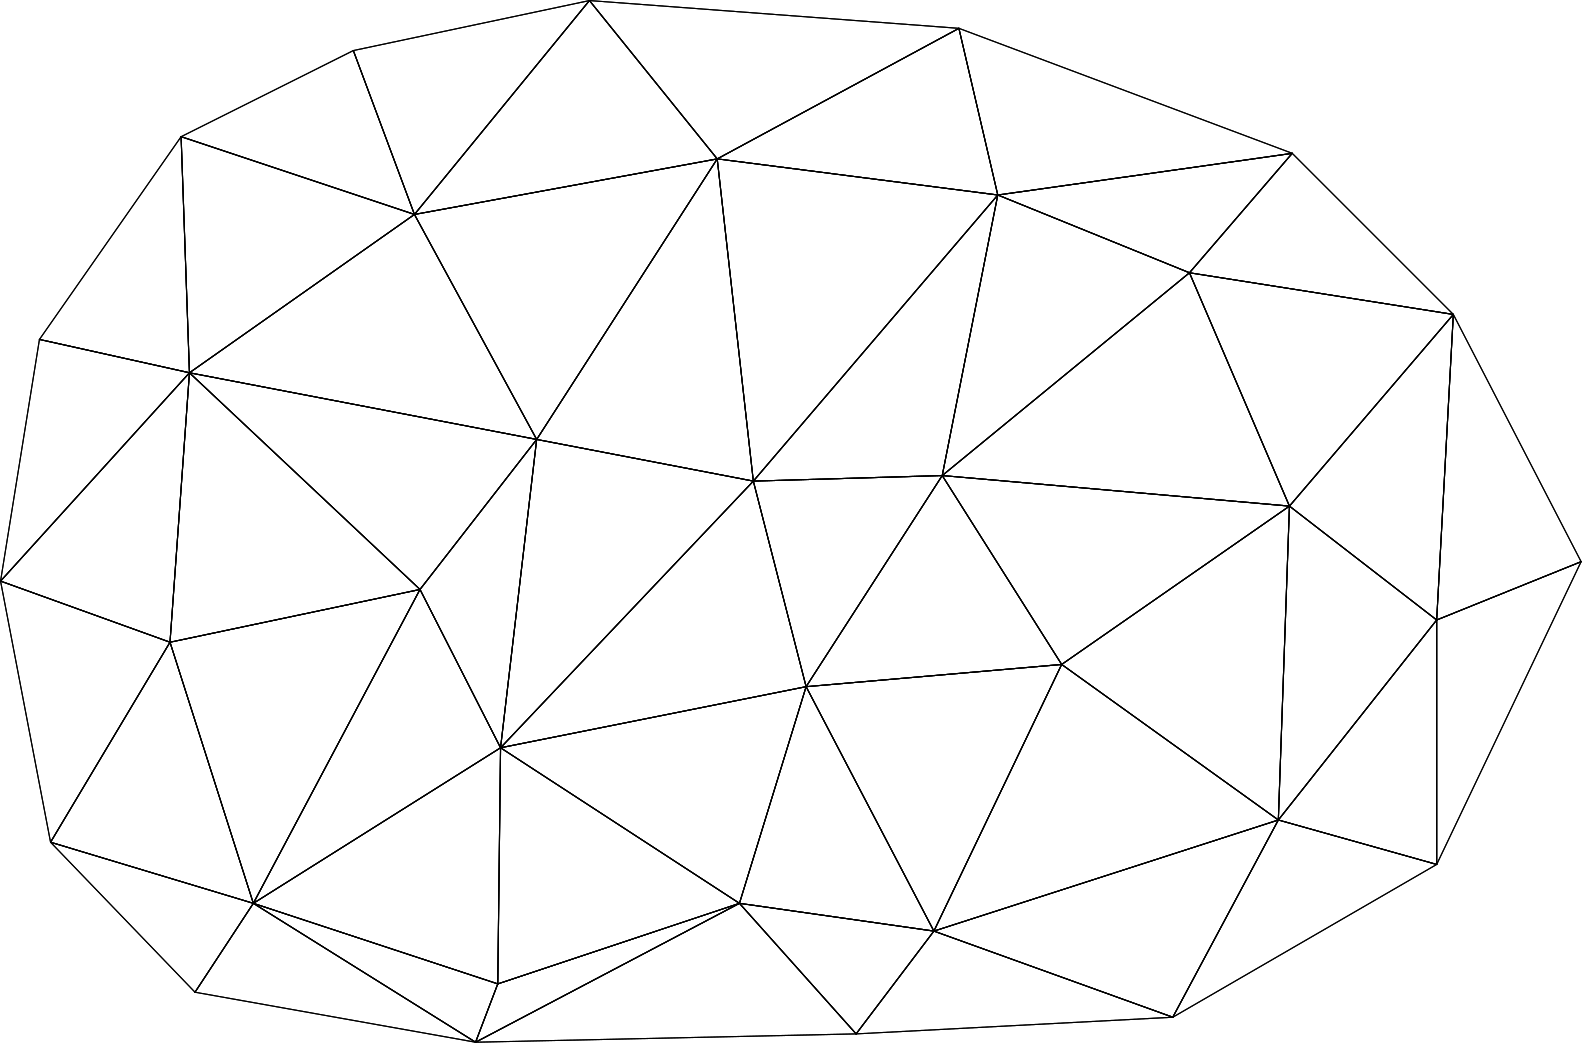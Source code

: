 <?xml version="1.0" encoding="UTF-8" standalone="no"?>
<ipe creator="Ipe 7.2.7" version="70206">
<page>
<path>
72.0 153.0 m
162.0 172.0 l
h
</path>
<path>
72.0 153.0 m
79.0 250.0 l
h
</path>
<path>
72.0 153.0 m
162.0 172.0 l
h
</path>
<path>
72.0 153.0 m
102.0 59.0 l
h
</path>
<path>
72.0 153.0 m
29.0 81.0 l
h
</path>
<path>
72.0 153.0 m
102.0 59.0 l
h
</path>
<path>
72.0 153.0 m
29.0 81.0 l
h
</path>
<path>
72.0 153.0 m
11.0 175.0 l
h
</path>
<path>
72.0 153.0 m
79.0 250.0 l
h
</path>
<path>
72.0 153.0 m
11.0 175.0 l
h
</path>
<path>
25.0 262.0 m
76.0 335.0 l
h
</path>
<path>
25.0 262.0 m
79.0 250.0 l
h
</path>
<path>
25.0 262.0 m
79.0 250.0 l
h
</path>
<path>
25.0 262.0 m
11.0 175.0 l
h
</path>
<path>
534.0 271.0 m
476.0 329.0 l
h
</path>
<path>
534.0 271.0 m
439.0 286.0 l
h
</path>
<path>
534.0 271.0 m
475.0 202.0 l
h
</path>
<path>
534.0 271.0 m
439.0 286.0 l
h
</path>
<path>
534.0 271.0 m
475.0 202.0 l
h
</path>
<path>
534.0 271.0 m
528.0 161.0 l
h
</path>
<path>
534.0 271.0 m
580.0 182.0 l
h
</path>
<path>
534.0 271.0 m
528.0 161.0 l
h
</path>
<path>
347.0 49.0 m
277.0 59.0 l
h
</path>
<path>
347.0 49.0 m
301.0 137.0 l
h
</path>
<path>
347.0 49.0 m
433.0 18.0 l
h
</path>
<path>
347.0 49.0 m
471.0 89.0 l
h
</path>
<path>
347.0 49.0 m
471.0 89.0 l
h
</path>
<path>
347.0 49.0 m
393.0 145.0 l
h
</path>
<path>
347.0 49.0 m
301.0 137.0 l
h
</path>
<path>
347.0 49.0 m
393.0 145.0 l
h
</path>
<path>
347.0 49.0 m
433.0 18.0 l
h
</path>
<path>
347.0 49.0 m
319.0 12.0 l
h
</path>
<path>
347.0 49.0 m
277.0 59.0 l
h
</path>
<path>
347.0 49.0 m
319.0 12.0 l
h
</path>
<path>
76.0 335.0 m
160.0 307.0 l
h
</path>
<path>
76.0 335.0 m
79.0 250.0 l
h
</path>
<path>
76.0 335.0 m
25.0 262.0 l
h
</path>
<path>
76.0 335.0 m
79.0 250.0 l
h
</path>
<path>
76.0 335.0 m
160.0 307.0 l
h
</path>
<path>
76.0 335.0 m
138.0 366.0 l
h
</path>
<path>
277.0 59.0 m
347.0 49.0 l
h
</path>
<path>
277.0 59.0 m
301.0 137.0 l
h
</path>
<path>
277.0 59.0 m
191.0 115.0 l
h
</path>
<path>
277.0 59.0 m
301.0 137.0 l
h
</path>
<path>
277.0 59.0 m
191.0 115.0 l
h
</path>
<path>
277.0 59.0 m
190.0 30.0 l
h
</path>
<path>
277.0 59.0 m
190.0 30.0 l
h
</path>
<path>
277.0 59.0 m
182.0 9.0 l
h
</path>
<path>
277.0 59.0 m
347.0 49.0 l
h
</path>
<path>
277.0 59.0 m
319.0 12.0 l
h
</path>
<path>
277.0 59.0 m
182.0 9.0 l
h
</path>
<path>
277.0 59.0 m
319.0 12.0 l
h
</path>
<path>
191.0 115.0 m
277.0 59.0 l
h
</path>
<path>
191.0 115.0 m
301.0 137.0 l
h
</path>
<path>
191.0 115.0 m
277.0 59.0 l
h
</path>
<path>
191.0 115.0 m
190.0 30.0 l
h
</path>
<path>
191.0 115.0 m
162.0 172.0 l
h
</path>
<path>
191.0 115.0 m
204.0 226.0 l
h
</path>
<path>
191.0 115.0 m
301.0 137.0 l
h
</path>
<path>
191.0 115.0 m
282.0 211.0 l
h
</path>
<path>
191.0 115.0 m
204.0 226.0 l
h
</path>
<path>
191.0 115.0 m
282.0 211.0 l
h
</path>
<path>
191.0 115.0 m
162.0 172.0 l
h
</path>
<path>
191.0 115.0 m
102.0 59.0 l
h
</path>
<path>
191.0 115.0 m
190.0 30.0 l
h
</path>
<path>
191.0 115.0 m
102.0 59.0 l
h
</path>
<path>
162.0 172.0 m
191.0 115.0 l
h
</path>
<path>
162.0 172.0 m
204.0 226.0 l
h
</path>
<path>
162.0 172.0 m
72.0 153.0 l
h
</path>
<path>
162.0 172.0 m
79.0 250.0 l
h
</path>
<path>
162.0 172.0 m
204.0 226.0 l
h
</path>
<path>
162.0 172.0 m
79.0 250.0 l
h
</path>
<path>
162.0 172.0 m
191.0 115.0 l
h
</path>
<path>
162.0 172.0 m
102.0 59.0 l
h
</path>
<path>
162.0 172.0 m
72.0 153.0 l
h
</path>
<path>
162.0 172.0 m
102.0 59.0 l
h
</path>
<path>
433.0 18.0 m
347.0 49.0 l
h
</path>
<path>
433.0 18.0 m
471.0 89.0 l
h
</path>
<path>
433.0 18.0 m
471.0 89.0 l
h
</path>
<path>
433.0 18.0 m
528.0 73.0 l
h
</path>
<path>
433.0 18.0 m
347.0 49.0 l
h
</path>
<path>
433.0 18.0 m
319.0 12.0 l
h
</path>
<path>
81.0 27.0 m
29.0 81.0 l
h
</path>
<path>
81.0 27.0 m
102.0 59.0 l
h
</path>
<path>
81.0 27.0 m
182.0 9.0 l
h
</path>
<path>
81.0 27.0 m
102.0 59.0 l
h
</path>
<path>
301.0 137.0 m
277.0 59.0 l
h
</path>
<path>
301.0 137.0 m
347.0 49.0 l
h
</path>
<path>
301.0 137.0 m
191.0 115.0 l
h
</path>
<path>
301.0 137.0 m
277.0 59.0 l
h
</path>
<path>
301.0 137.0 m
191.0 115.0 l
h
</path>
<path>
301.0 137.0 m
282.0 211.0 l
h
</path>
<path>
301.0 137.0 m
282.0 211.0 l
h
</path>
<path>
301.0 137.0 m
350.0 213.0 l
h
</path>
<path>
301.0 137.0 m
350.0 213.0 l
h
</path>
<path>
301.0 137.0 m
393.0 145.0 l
h
</path>
<path>
301.0 137.0 m
347.0 49.0 l
h
</path>
<path>
301.0 137.0 m
393.0 145.0 l
h
</path>
<path>
160.0 307.0 m
204.0 226.0 l
h
</path>
<path>
160.0 307.0 m
269.0 327.0 l
h
</path>
<path>
160.0 307.0 m
223.0 384.0 l
h
</path>
<path>
160.0 307.0 m
269.0 327.0 l
h
</path>
<path>
160.0 307.0 m
204.0 226.0 l
h
</path>
<path>
160.0 307.0 m
79.0 250.0 l
h
</path>
<path>
160.0 307.0 m
76.0 335.0 l
h
</path>
<path>
160.0 307.0 m
79.0 250.0 l
h
</path>
<path>
160.0 307.0 m
76.0 335.0 l
h
</path>
<path>
160.0 307.0 m
138.0 366.0 l
h
</path>
<path>
160.0 307.0 m
223.0 384.0 l
h
</path>
<path>
160.0 307.0 m
138.0 366.0 l
h
</path>
<path>
190.0 30.0 m
191.0 115.0 l
h
</path>
<path>
190.0 30.0 m
277.0 59.0 l
h
</path>
<path>
190.0 30.0 m
277.0 59.0 l
h
</path>
<path>
190.0 30.0 m
182.0 9.0 l
h
</path>
<path>
190.0 30.0 m
191.0 115.0 l
h
</path>
<path>
190.0 30.0 m
102.0 59.0 l
h
</path>
<path>
190.0 30.0 m
182.0 9.0 l
h
</path>
<path>
190.0 30.0 m
102.0 59.0 l
h
</path>
<path>
223.0 384.0 m
356.0 374.0 l
h
</path>
<path>
223.0 384.0 m
269.0 327.0 l
h
</path>
<path>
223.0 384.0 m
160.0 307.0 l
h
</path>
<path>
223.0 384.0 m
269.0 327.0 l
h
</path>
<path>
223.0 384.0 m
160.0 307.0 l
h
</path>
<path>
223.0 384.0 m
138.0 366.0 l
h
</path>
<path>
356.0 374.0 m
223.0 384.0 l
h
</path>
<path>
356.0 374.0 m
269.0 327.0 l
h
</path>
<path>
356.0 374.0 m
269.0 327.0 l
h
</path>
<path>
356.0 374.0 m
370.0 314.0 l
h
</path>
<path>
356.0 374.0 m
476.0 329.0 l
h
</path>
<path>
356.0 374.0 m
370.0 314.0 l
h
</path>
<path>
204.0 226.0 m
191.0 115.0 l
h
</path>
<path>
204.0 226.0 m
162.0 172.0 l
h
</path>
<path>
204.0 226.0 m
191.0 115.0 l
h
</path>
<path>
204.0 226.0 m
282.0 211.0 l
h
</path>
<path>
204.0 226.0 m
282.0 211.0 l
h
</path>
<path>
204.0 226.0 m
269.0 327.0 l
h
</path>
<path>
204.0 226.0 m
160.0 307.0 l
h
</path>
<path>
204.0 226.0 m
269.0 327.0 l
h
</path>
<path>
204.0 226.0 m
162.0 172.0 l
h
</path>
<path>
204.0 226.0 m
79.0 250.0 l
h
</path>
<path>
204.0 226.0 m
160.0 307.0 l
h
</path>
<path>
204.0 226.0 m
79.0 250.0 l
h
</path>
<path>
182.0 9.0 m
277.0 59.0 l
h
</path>
<path>
182.0 9.0 m
190.0 30.0 l
h
</path>
<path>
182.0 9.0 m
190.0 30.0 l
h
</path>
<path>
182.0 9.0 m
102.0 59.0 l
h
</path>
<path>
182.0 9.0 m
81.0 27.0 l
h
</path>
<path>
182.0 9.0 m
102.0 59.0 l
h
</path>
<path>
182.0 9.0 m
277.0 59.0 l
h
</path>
<path>
182.0 9.0 m
319.0 12.0 l
h
</path>
<path>
29.0 81.0 m
72.0 153.0 l
h
</path>
<path>
29.0 81.0 m
102.0 59.0 l
h
</path>
<path>
29.0 81.0 m
81.0 27.0 l
h
</path>
<path>
29.0 81.0 m
102.0 59.0 l
h
</path>
<path>
29.0 81.0 m
72.0 153.0 l
h
</path>
<path>
29.0 81.0 m
11.0 175.0 l
h
</path>
<path>
282.0 211.0 m
191.0 115.0 l
h
</path>
<path>
282.0 211.0 m
301.0 137.0 l
h
</path>
<path>
282.0 211.0 m
191.0 115.0 l
h
</path>
<path>
282.0 211.0 m
204.0 226.0 l
h
</path>
<path>
282.0 211.0 m
204.0 226.0 l
h
</path>
<path>
282.0 211.0 m
269.0 327.0 l
h
</path>
<path>
282.0 211.0 m
301.0 137.0 l
h
</path>
<path>
282.0 211.0 m
350.0 213.0 l
h
</path>
<path>
282.0 211.0 m
269.0 327.0 l
h
</path>
<path>
282.0 211.0 m
370.0 314.0 l
h
</path>
<path>
282.0 211.0 m
350.0 213.0 l
h
</path>
<path>
282.0 211.0 m
370.0 314.0 l
h
</path>
<path>
269.0 327.0 m
223.0 384.0 l
h
</path>
<path>
269.0 327.0 m
356.0 374.0 l
h
</path>
<path>
269.0 327.0 m
204.0 226.0 l
h
</path>
<path>
269.0 327.0 m
282.0 211.0 l
h
</path>
<path>
269.0 327.0 m
160.0 307.0 l
h
</path>
<path>
269.0 327.0 m
204.0 226.0 l
h
</path>
<path>
269.0 327.0 m
160.0 307.0 l
h
</path>
<path>
269.0 327.0 m
223.0 384.0 l
h
</path>
<path>
269.0 327.0 m
356.0 374.0 l
h
</path>
<path>
269.0 327.0 m
370.0 314.0 l
h
</path>
<path>
269.0 327.0 m
282.0 211.0 l
h
</path>
<path>
269.0 327.0 m
370.0 314.0 l
h
</path>
<path>
475.0 202.0 m
350.0 213.0 l
h
</path>
<path>
475.0 202.0 m
439.0 286.0 l
h
</path>
<path>
475.0 202.0 m
534.0 271.0 l
h
</path>
<path>
475.0 202.0 m
439.0 286.0 l
h
</path>
<path>
475.0 202.0 m
350.0 213.0 l
h
</path>
<path>
475.0 202.0 m
393.0 145.0 l
h
</path>
<path>
475.0 202.0 m
471.0 89.0 l
h
</path>
<path>
475.0 202.0 m
393.0 145.0 l
h
</path>
<path>
475.0 202.0 m
534.0 271.0 l
h
</path>
<path>
475.0 202.0 m
528.0 161.0 l
h
</path>
<path>
475.0 202.0 m
471.0 89.0 l
h
</path>
<path>
475.0 202.0 m
528.0 161.0 l
h
</path>
<path>
471.0 89.0 m
347.0 49.0 l
h
</path>
<path>
471.0 89.0 m
433.0 18.0 l
h
</path>
<path>
471.0 89.0 m
347.0 49.0 l
h
</path>
<path>
471.0 89.0 m
393.0 145.0 l
h
</path>
<path>
471.0 89.0 m
475.0 202.0 l
h
</path>
<path>
471.0 89.0 m
393.0 145.0 l
h
</path>
<path>
471.0 89.0 m
433.0 18.0 l
h
</path>
<path>
471.0 89.0 m
528.0 73.0 l
h
</path>
<path>
471.0 89.0 m
528.0 73.0 l
h
</path>
<path>
471.0 89.0 m
528.0 161.0 l
h
</path>
<path>
471.0 89.0 m
475.0 202.0 l
h
</path>
<path>
471.0 89.0 m
528.0 161.0 l
h
</path>
<path>
79.0 250.0 m
72.0 153.0 l
h
</path>
<path>
79.0 250.0 m
162.0 172.0 l
h
</path>
<path>
79.0 250.0 m
204.0 226.0 l
h
</path>
<path>
79.0 250.0 m
162.0 172.0 l
h
</path>
<path>
79.0 250.0 m
204.0 226.0 l
h
</path>
<path>
79.0 250.0 m
160.0 307.0 l
h
</path>
<path>
79.0 250.0 m
76.0 335.0 l
h
</path>
<path>
79.0 250.0 m
160.0 307.0 l
h
</path>
<path>
79.0 250.0 m
76.0 335.0 l
h
</path>
<path>
79.0 250.0 m
25.0 262.0 l
h
</path>
<path>
79.0 250.0 m
72.0 153.0 l
h
</path>
<path>
79.0 250.0 m
11.0 175.0 l
h
</path>
<path>
79.0 250.0 m
25.0 262.0 l
h
</path>
<path>
79.0 250.0 m
11.0 175.0 l
h
</path>
<path>
102.0 59.0 m
162.0 172.0 l
h
</path>
<path>
102.0 59.0 m
191.0 115.0 l
h
</path>
<path>
102.0 59.0 m
162.0 172.0 l
h
</path>
<path>
102.0 59.0 m
72.0 153.0 l
h
</path>
<path>
102.0 59.0 m
29.0 81.0 l
h
</path>
<path>
102.0 59.0 m
72.0 153.0 l
h
</path>
<path>
102.0 59.0 m
29.0 81.0 l
h
</path>
<path>
102.0 59.0 m
81.0 27.0 l
h
</path>
<path>
102.0 59.0 m
190.0 30.0 l
h
</path>
<path>
102.0 59.0 m
191.0 115.0 l
h
</path>
<path>
102.0 59.0 m
182.0 9.0 l
h
</path>
<path>
102.0 59.0 m
190.0 30.0 l
h
</path>
<path>
102.0 59.0 m
182.0 9.0 l
h
</path>
<path>
102.0 59.0 m
81.0 27.0 l
h
</path>
<path>
476.0 329.0 m
534.0 271.0 l
h
</path>
<path>
476.0 329.0 m
439.0 286.0 l
h
</path>
<path>
476.0 329.0 m
439.0 286.0 l
h
</path>
<path>
476.0 329.0 m
370.0 314.0 l
h
</path>
<path>
476.0 329.0 m
356.0 374.0 l
h
</path>
<path>
476.0 329.0 m
370.0 314.0 l
h
</path>
<path>
350.0 213.0 m
301.0 137.0 l
h
</path>
<path>
350.0 213.0 m
282.0 211.0 l
h
</path>
<path>
350.0 213.0 m
475.0 202.0 l
h
</path>
<path>
350.0 213.0 m
439.0 286.0 l
h
</path>
<path>
350.0 213.0 m
301.0 137.0 l
h
</path>
<path>
350.0 213.0 m
393.0 145.0 l
h
</path>
<path>
350.0 213.0 m
475.0 202.0 l
h
</path>
<path>
350.0 213.0 m
393.0 145.0 l
h
</path>
<path>
350.0 213.0 m
439.0 286.0 l
h
</path>
<path>
350.0 213.0 m
370.0 314.0 l
h
</path>
<path>
350.0 213.0 m
282.0 211.0 l
h
</path>
<path>
350.0 213.0 m
370.0 314.0 l
h
</path>
<path>
439.0 286.0 m
475.0 202.0 l
h
</path>
<path>
439.0 286.0 m
350.0 213.0 l
h
</path>
<path>
439.0 286.0 m
534.0 271.0 l
h
</path>
<path>
439.0 286.0 m
476.0 329.0 l
h
</path>
<path>
439.0 286.0 m
534.0 271.0 l
h
</path>
<path>
439.0 286.0 m
475.0 202.0 l
h
</path>
<path>
439.0 286.0 m
350.0 213.0 l
h
</path>
<path>
439.0 286.0 m
370.0 314.0 l
h
</path>
<path>
439.0 286.0 m
476.0 329.0 l
h
</path>
<path>
439.0 286.0 m
370.0 314.0 l
h
</path>
<path>
580.0 182.0 m
528.0 73.0 l
h
</path>
<path>
580.0 182.0 m
528.0 161.0 l
h
</path>
<path>
580.0 182.0 m
534.0 271.0 l
h
</path>
<path>
580.0 182.0 m
528.0 161.0 l
h
</path>
<path>
11.0 175.0 m
72.0 153.0 l
h
</path>
<path>
11.0 175.0 m
29.0 81.0 l
h
</path>
<path>
11.0 175.0 m
79.0 250.0 l
h
</path>
<path>
11.0 175.0 m
72.0 153.0 l
h
</path>
<path>
11.0 175.0 m
79.0 250.0 l
h
</path>
<path>
11.0 175.0 m
25.0 262.0 l
h
</path>
<path>
393.0 145.0 m
301.0 137.0 l
h
</path>
<path>
393.0 145.0 m
350.0 213.0 l
h
</path>
<path>
393.0 145.0 m
347.0 49.0 l
h
</path>
<path>
393.0 145.0 m
471.0 89.0 l
h
</path>
<path>
393.0 145.0 m
347.0 49.0 l
h
</path>
<path>
393.0 145.0 m
301.0 137.0 l
h
</path>
<path>
393.0 145.0 m
475.0 202.0 l
h
</path>
<path>
393.0 145.0 m
350.0 213.0 l
h
</path>
<path>
393.0 145.0 m
475.0 202.0 l
h
</path>
<path>
393.0 145.0 m
471.0 89.0 l
h
</path>
<path>
528.0 73.0 m
471.0 89.0 l
h
</path>
<path>
528.0 73.0 m
433.0 18.0 l
h
</path>
<path>
528.0 73.0 m
580.0 182.0 l
h
</path>
<path>
528.0 73.0 m
528.0 161.0 l
h
</path>
<path>
528.0 73.0 m
471.0 89.0 l
h
</path>
<path>
528.0 73.0 m
528.0 161.0 l
h
</path>
<path>
319.0 12.0 m
347.0 49.0 l
h
</path>
<path>
319.0 12.0 m
433.0 18.0 l
h
</path>
<path>
319.0 12.0 m
277.0 59.0 l
h
</path>
<path>
319.0 12.0 m
347.0 49.0 l
h
</path>
<path>
319.0 12.0 m
277.0 59.0 l
h
</path>
<path>
319.0 12.0 m
182.0 9.0 l
h
</path>
<path>
370.0 314.0 m
350.0 213.0 l
h
</path>
<path>
370.0 314.0 m
439.0 286.0 l
h
</path>
<path>
370.0 314.0 m
269.0 327.0 l
h
</path>
<path>
370.0 314.0 m
356.0 374.0 l
h
</path>
<path>
370.0 314.0 m
282.0 211.0 l
h
</path>
<path>
370.0 314.0 m
269.0 327.0 l
h
</path>
<path>
370.0 314.0 m
282.0 211.0 l
h
</path>
<path>
370.0 314.0 m
350.0 213.0 l
h
</path>
<path>
370.0 314.0 m
476.0 329.0 l
h
</path>
<path>
370.0 314.0 m
439.0 286.0 l
h
</path>
<path>
370.0 314.0 m
476.0 329.0 l
h
</path>
<path>
370.0 314.0 m
356.0 374.0 l
h
</path>
<path>
528.0 161.0 m
580.0 182.0 l
h
</path>
<path>
528.0 161.0 m
528.0 73.0 l
h
</path>
<path>
528.0 161.0 m
534.0 271.0 l
h
</path>
<path>
528.0 161.0 m
475.0 202.0 l
h
</path>
<path>
528.0 161.0 m
534.0 271.0 l
h
</path>
<path>
528.0 161.0 m
580.0 182.0 l
h
</path>
<path>
528.0 161.0 m
471.0 89.0 l
h
</path>
<path>
528.0 161.0 m
528.0 73.0 l
h
</path>
<path>
528.0 161.0 m
471.0 89.0 l
h
</path>
<path>
528.0 161.0 m
475.0 202.0 l
h
</path>
<path>
138.0 366.0 m
160.0 307.0 l
h
</path>
<path>
138.0 366.0 m
76.0 335.0 l
h
</path>
<path>
138.0 366.0 m
160.0 307.0 l
h
</path>
<path>
138.0 366.0 m
223.0 384.0 l
h
</path>
</page>
</ipe>
